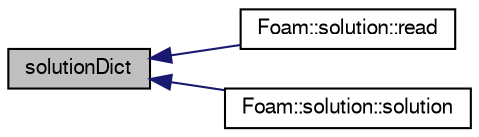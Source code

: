 digraph "solutionDict"
{
  bgcolor="transparent";
  edge [fontname="FreeSans",fontsize="10",labelfontname="FreeSans",labelfontsize="10"];
  node [fontname="FreeSans",fontsize="10",shape=record];
  rankdir="LR";
  Node1 [label="solutionDict",height=0.2,width=0.4,color="black", fillcolor="grey75", style="filled", fontcolor="black"];
  Node1 -> Node2 [dir="back",color="midnightblue",fontsize="10",style="solid",fontname="FreeSans"];
  Node2 [label="Foam::solution::read",height=0.2,width=0.4,color="black",URL="$a27078.html#af816873151ddb0126e98bb2f914d8ed5",tooltip="Read the solution dictionary. "];
  Node1 -> Node3 [dir="back",color="midnightblue",fontsize="10",style="solid",fontname="FreeSans"];
  Node3 [label="Foam::solution::solution",height=0.2,width=0.4,color="black",URL="$a27078.html#a362cf082ae4d7d191912eb43796a0e93",tooltip="Construct for given objectRegistry and dictionary. "];
}

